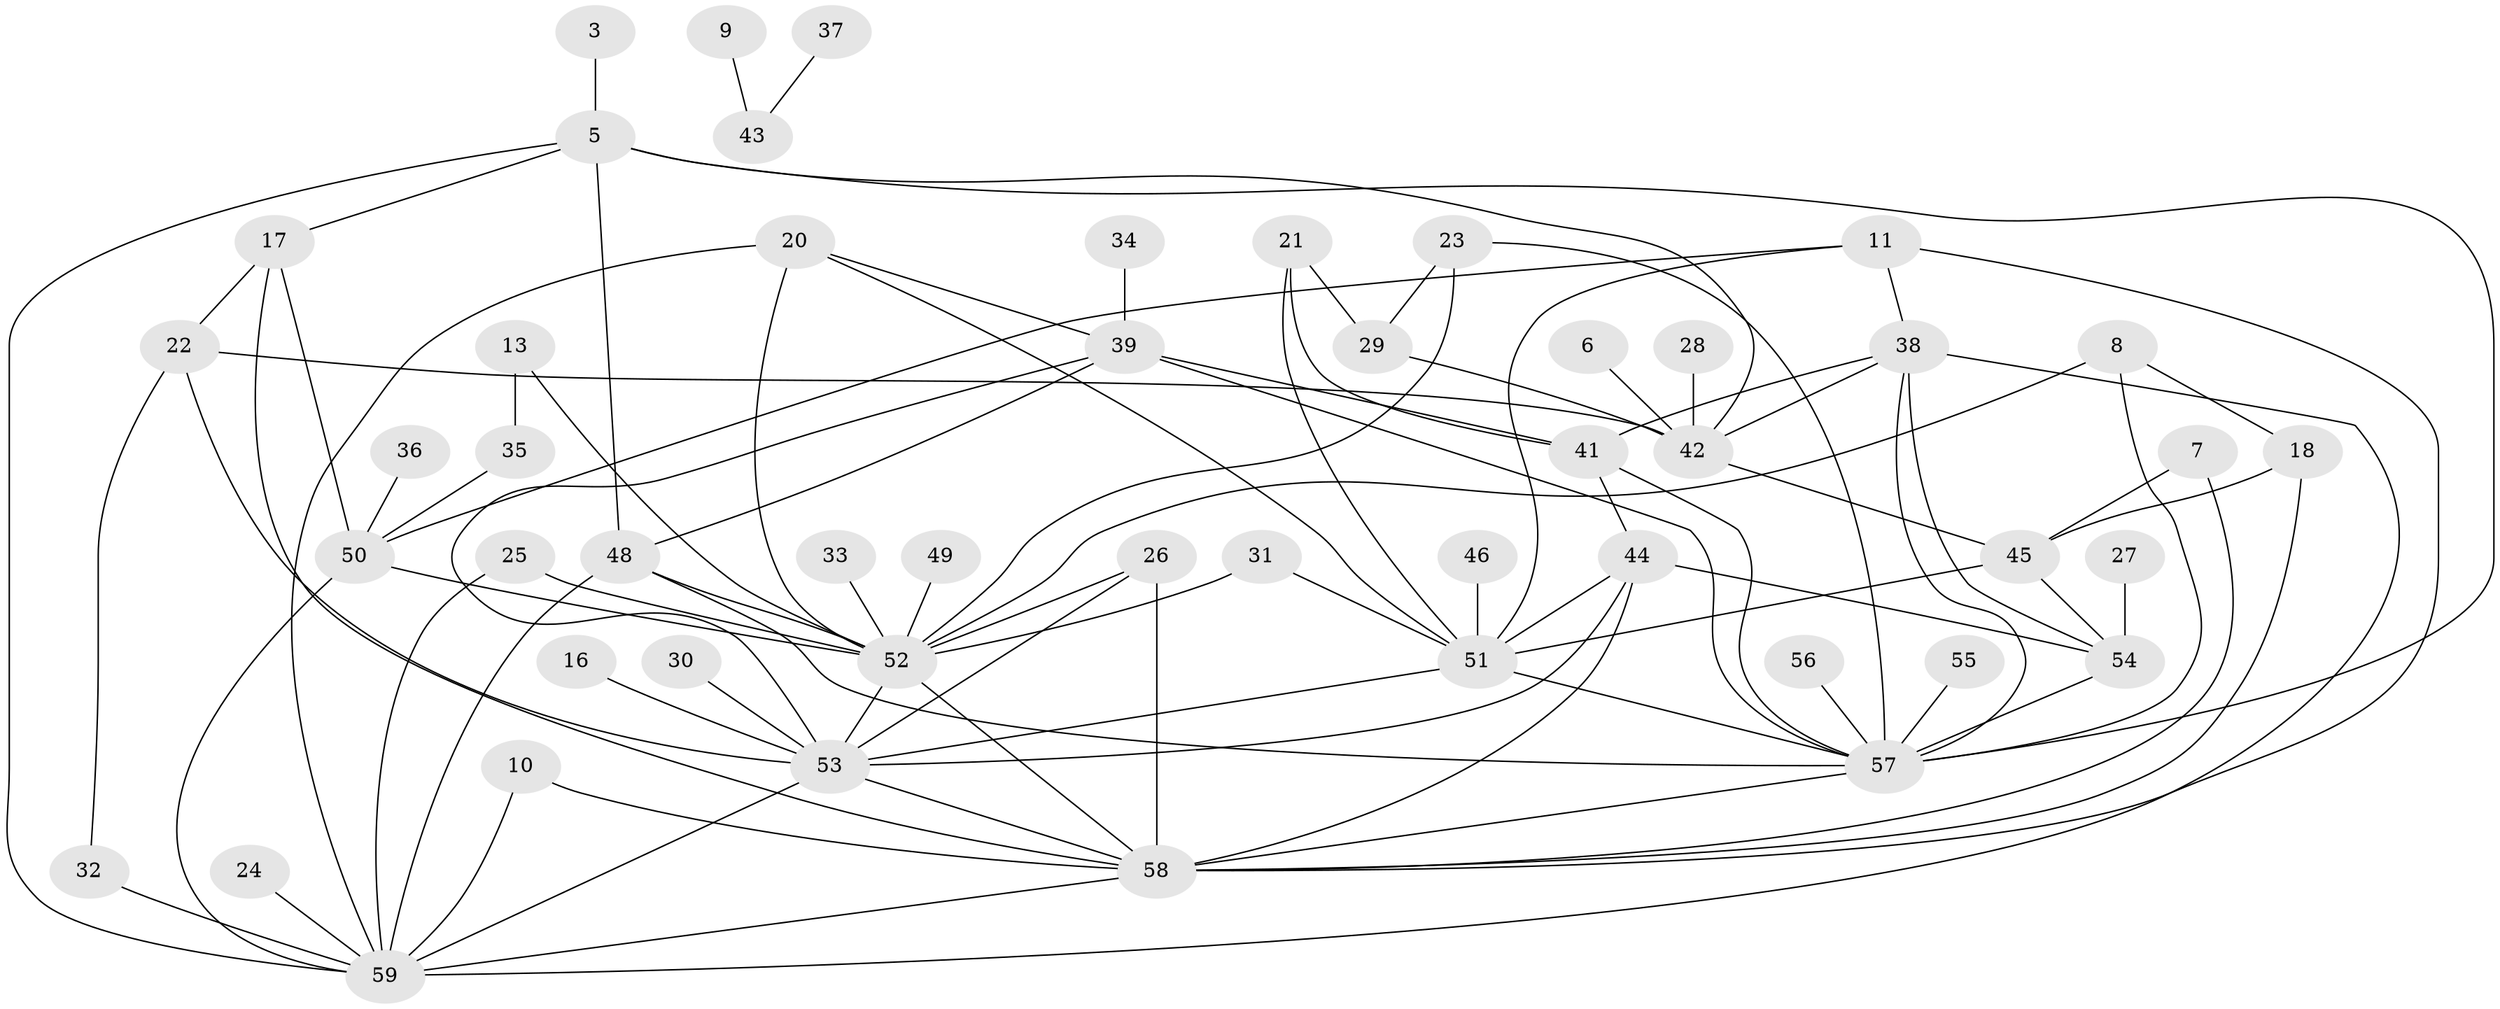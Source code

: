 // original degree distribution, {1: 0.17094017094017094, 4: 0.18803418803418803, 2: 0.28205128205128205, 5: 0.05128205128205128, 3: 0.1794871794871795, 0: 0.06837606837606838, 6: 0.017094017094017096, 8: 0.03418803418803419, 7: 0.008547008547008548}
// Generated by graph-tools (version 1.1) at 2025/25/03/09/25 03:25:24]
// undirected, 50 vertices, 94 edges
graph export_dot {
graph [start="1"]
  node [color=gray90,style=filled];
  3;
  5;
  6;
  7;
  8;
  9;
  10;
  11;
  13;
  16;
  17;
  18;
  20;
  21;
  22;
  23;
  24;
  25;
  26;
  27;
  28;
  29;
  30;
  31;
  32;
  33;
  34;
  35;
  36;
  37;
  38;
  39;
  41;
  42;
  43;
  44;
  45;
  46;
  48;
  49;
  50;
  51;
  52;
  53;
  54;
  55;
  56;
  57;
  58;
  59;
  3 -- 5 [weight=1.0];
  5 -- 17 [weight=1.0];
  5 -- 42 [weight=1.0];
  5 -- 48 [weight=1.0];
  5 -- 57 [weight=1.0];
  5 -- 59 [weight=1.0];
  6 -- 42 [weight=1.0];
  7 -- 45 [weight=1.0];
  7 -- 58 [weight=1.0];
  8 -- 18 [weight=1.0];
  8 -- 52 [weight=1.0];
  8 -- 57 [weight=1.0];
  9 -- 43 [weight=1.0];
  10 -- 58 [weight=1.0];
  10 -- 59 [weight=1.0];
  11 -- 38 [weight=1.0];
  11 -- 50 [weight=1.0];
  11 -- 51 [weight=1.0];
  11 -- 58 [weight=1.0];
  13 -- 35 [weight=1.0];
  13 -- 52 [weight=1.0];
  16 -- 53 [weight=1.0];
  17 -- 22 [weight=1.0];
  17 -- 50 [weight=1.0];
  17 -- 58 [weight=2.0];
  18 -- 45 [weight=1.0];
  18 -- 58 [weight=2.0];
  20 -- 39 [weight=1.0];
  20 -- 51 [weight=1.0];
  20 -- 52 [weight=1.0];
  20 -- 59 [weight=1.0];
  21 -- 29 [weight=1.0];
  21 -- 41 [weight=1.0];
  21 -- 51 [weight=1.0];
  22 -- 32 [weight=1.0];
  22 -- 42 [weight=1.0];
  22 -- 53 [weight=1.0];
  23 -- 29 [weight=1.0];
  23 -- 52 [weight=1.0];
  23 -- 57 [weight=1.0];
  24 -- 59 [weight=1.0];
  25 -- 52 [weight=1.0];
  25 -- 59 [weight=1.0];
  26 -- 52 [weight=1.0];
  26 -- 53 [weight=1.0];
  26 -- 58 [weight=1.0];
  27 -- 54 [weight=1.0];
  28 -- 42 [weight=1.0];
  29 -- 42 [weight=1.0];
  30 -- 53 [weight=1.0];
  31 -- 51 [weight=1.0];
  31 -- 52 [weight=1.0];
  32 -- 59 [weight=1.0];
  33 -- 52 [weight=1.0];
  34 -- 39 [weight=1.0];
  35 -- 50 [weight=1.0];
  36 -- 50 [weight=1.0];
  37 -- 43 [weight=1.0];
  38 -- 41 [weight=1.0];
  38 -- 42 [weight=1.0];
  38 -- 54 [weight=1.0];
  38 -- 57 [weight=1.0];
  38 -- 59 [weight=1.0];
  39 -- 41 [weight=1.0];
  39 -- 48 [weight=1.0];
  39 -- 53 [weight=1.0];
  39 -- 57 [weight=2.0];
  41 -- 44 [weight=1.0];
  41 -- 57 [weight=1.0];
  42 -- 45 [weight=1.0];
  44 -- 51 [weight=1.0];
  44 -- 53 [weight=1.0];
  44 -- 54 [weight=1.0];
  44 -- 58 [weight=1.0];
  45 -- 51 [weight=1.0];
  45 -- 54 [weight=1.0];
  46 -- 51 [weight=1.0];
  48 -- 52 [weight=1.0];
  48 -- 57 [weight=1.0];
  48 -- 59 [weight=1.0];
  49 -- 52 [weight=1.0];
  50 -- 52 [weight=1.0];
  50 -- 59 [weight=1.0];
  51 -- 53 [weight=1.0];
  51 -- 57 [weight=1.0];
  52 -- 53 [weight=1.0];
  52 -- 58 [weight=1.0];
  53 -- 58 [weight=1.0];
  53 -- 59 [weight=1.0];
  54 -- 57 [weight=2.0];
  55 -- 57 [weight=2.0];
  56 -- 57 [weight=1.0];
  57 -- 58 [weight=1.0];
  58 -- 59 [weight=1.0];
}
